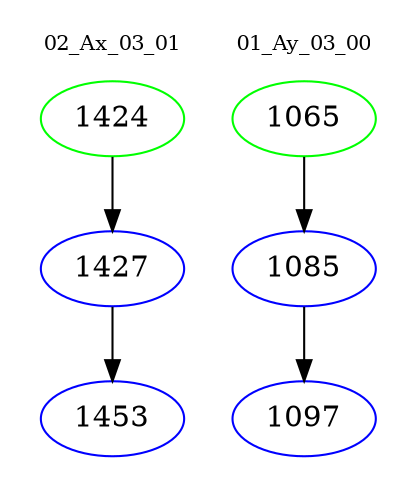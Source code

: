 digraph{
subgraph cluster_0 {
color = white
label = "02_Ax_03_01";
fontsize=10;
T0_1424 [label="1424", color="green"]
T0_1424 -> T0_1427 [color="black"]
T0_1427 [label="1427", color="blue"]
T0_1427 -> T0_1453 [color="black"]
T0_1453 [label="1453", color="blue"]
}
subgraph cluster_1 {
color = white
label = "01_Ay_03_00";
fontsize=10;
T1_1065 [label="1065", color="green"]
T1_1065 -> T1_1085 [color="black"]
T1_1085 [label="1085", color="blue"]
T1_1085 -> T1_1097 [color="black"]
T1_1097 [label="1097", color="blue"]
}
}
